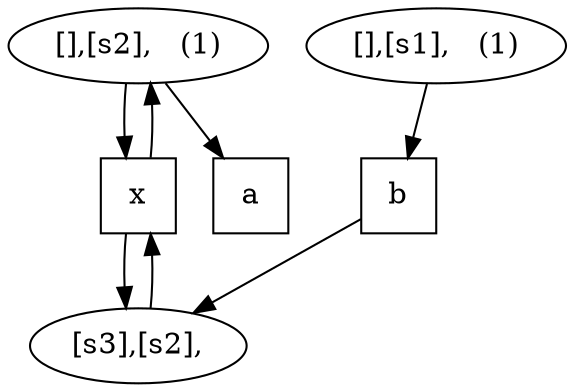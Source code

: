 digraph G {
    node [width=0.5];
xa4c298 [label="a",shape=box]
xa4c450 [label="b",shape=box]
xa4c138 [label="x",shape=box]
xa4c500 [label="[],[s2],   (1)"]
xa4c4a8 [label="[],[s1],   (1)"]
xa4c190 [label="[s3],[s2],"]
xa4c500 -> xa4c298 
xa4c500 -> xa4c138 
xa4c138 -> xa4c500 
xa4c4a8 -> xa4c450 
xa4c450 -> xa4c190 
xa4c190 -> xa4c138 
xa4c138 -> xa4c190 
}
